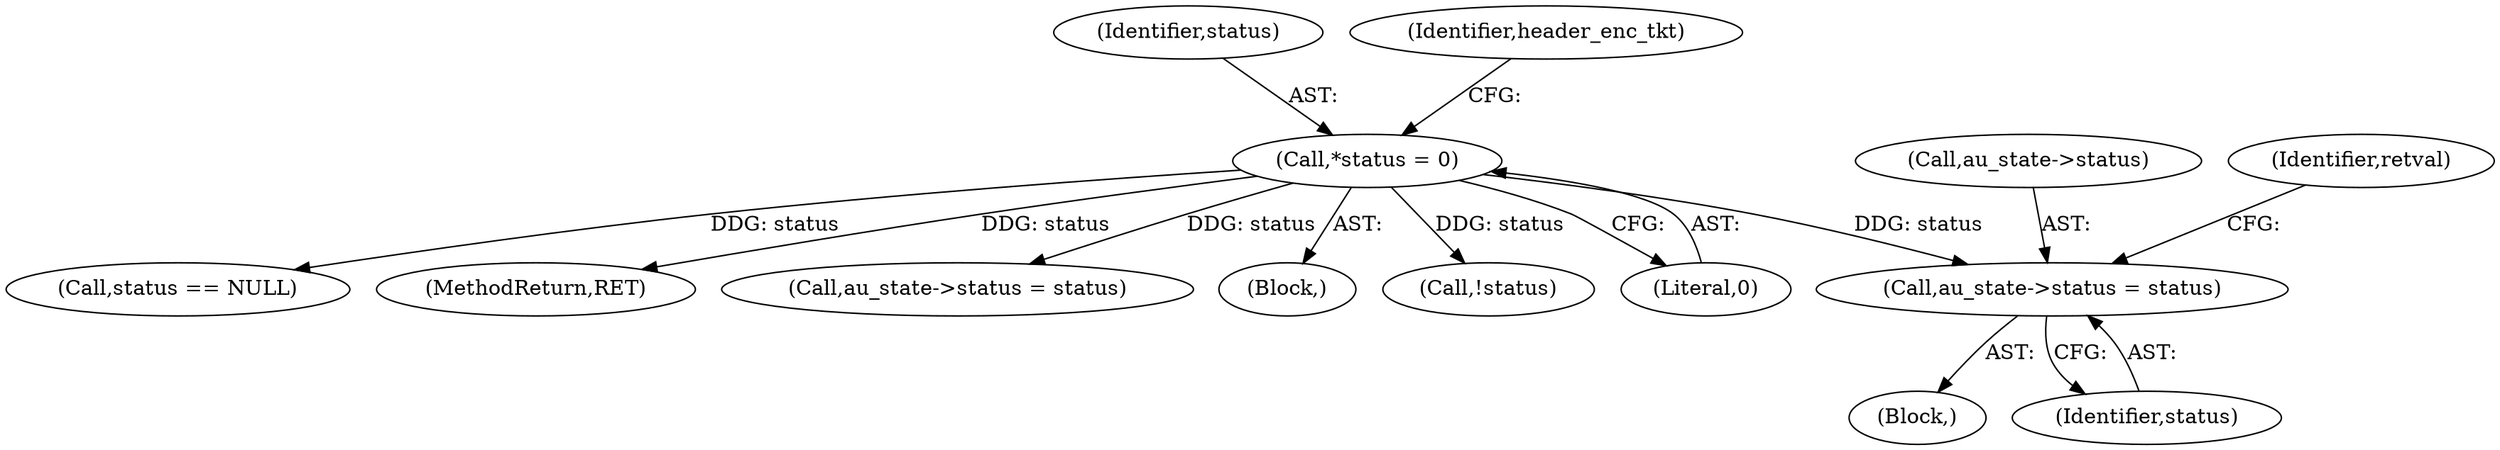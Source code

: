 digraph "0_krb5_ffb35baac6981f9e8914f8f3bffd37f284b85970_0@pointer" {
"1000848" [label="(Call,au_state->status = status)"];
"1000240" [label="(Call,*status = 0)"];
"1000241" [label="(Identifier,status)"];
"1000803" [label="(Block,)"];
"1002258" [label="(Call,status == NULL)"];
"1002500" [label="(MethodReturn,RET)"];
"1000852" [label="(Identifier,status)"];
"1000240" [label="(Call,*status = 0)"];
"1000245" [label="(Identifier,header_enc_tkt)"];
"1000746" [label="(Call,au_state->status = status)"];
"1000171" [label="(Block,)"];
"1000849" [label="(Call,au_state->status)"];
"1000657" [label="(Call,!status)"];
"1000242" [label="(Literal,0)"];
"1000854" [label="(Identifier,retval)"];
"1000848" [label="(Call,au_state->status = status)"];
"1000848" -> "1000803"  [label="AST: "];
"1000848" -> "1000852"  [label="CFG: "];
"1000849" -> "1000848"  [label="AST: "];
"1000852" -> "1000848"  [label="AST: "];
"1000854" -> "1000848"  [label="CFG: "];
"1000240" -> "1000848"  [label="DDG: status"];
"1000240" -> "1000171"  [label="AST: "];
"1000240" -> "1000242"  [label="CFG: "];
"1000241" -> "1000240"  [label="AST: "];
"1000242" -> "1000240"  [label="AST: "];
"1000245" -> "1000240"  [label="CFG: "];
"1000240" -> "1002500"  [label="DDG: status"];
"1000240" -> "1000657"  [label="DDG: status"];
"1000240" -> "1000746"  [label="DDG: status"];
"1000240" -> "1002258"  [label="DDG: status"];
}
